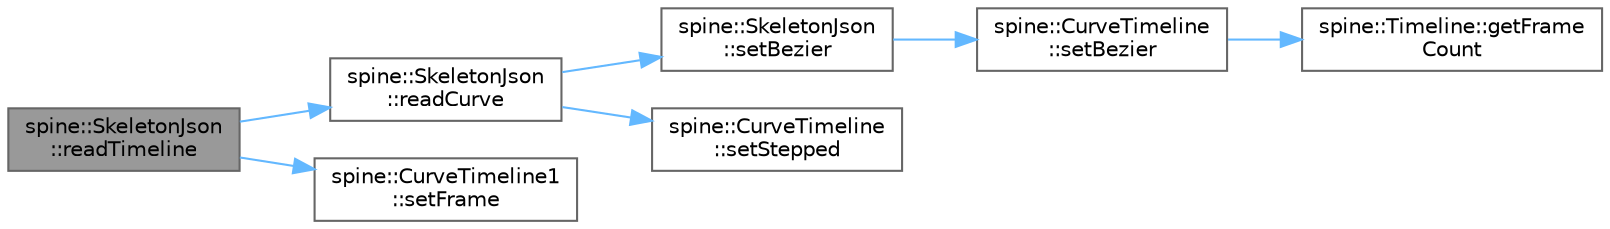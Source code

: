 digraph "spine::SkeletonJson::readTimeline"
{
 // LATEX_PDF_SIZE
  bgcolor="transparent";
  edge [fontname=Helvetica,fontsize=10,labelfontname=Helvetica,labelfontsize=10];
  node [fontname=Helvetica,fontsize=10,shape=box,height=0.2,width=0.4];
  rankdir="LR";
  Node1 [id="Node000001",label="spine::SkeletonJson\l::readTimeline",height=0.2,width=0.4,color="gray40", fillcolor="grey60", style="filled", fontcolor="black",tooltip=" "];
  Node1 -> Node2 [id="edge7_Node000001_Node000002",color="steelblue1",style="solid",tooltip=" "];
  Node2 [id="Node000002",label="spine::SkeletonJson\l::readCurve",height=0.2,width=0.4,color="grey40", fillcolor="white", style="filled",URL="$classspine_1_1_skeleton_json.html#a0d64194c04722e820caf53cc0636acec",tooltip=" "];
  Node2 -> Node3 [id="edge8_Node000002_Node000003",color="steelblue1",style="solid",tooltip=" "];
  Node3 [id="Node000003",label="spine::SkeletonJson\l::setBezier",height=0.2,width=0.4,color="grey40", fillcolor="white", style="filled",URL="$classspine_1_1_skeleton_json.html#a8f3db6cb5e7367518a7fafb9f7d46a76",tooltip=" "];
  Node3 -> Node4 [id="edge9_Node000003_Node000004",color="steelblue1",style="solid",tooltip=" "];
  Node4 [id="Node000004",label="spine::CurveTimeline\l::setBezier",height=0.2,width=0.4,color="grey40", fillcolor="white", style="filled",URL="$classspine_1_1_curve_timeline.html#a001dba6726195007cd20a02c8a5f6013",tooltip=" "];
  Node4 -> Node5 [id="edge10_Node000004_Node000005",color="steelblue1",style="solid",tooltip=" "];
  Node5 [id="Node000005",label="spine::Timeline::getFrame\lCount",height=0.2,width=0.4,color="grey40", fillcolor="white", style="filled",URL="$classspine_1_1_timeline.html#a3bfe29beaa7eb4ad121c6fec6666a24e",tooltip=" "];
  Node2 -> Node6 [id="edge11_Node000002_Node000006",color="steelblue1",style="solid",tooltip=" "];
  Node6 [id="Node000006",label="spine::CurveTimeline\l::setStepped",height=0.2,width=0.4,color="grey40", fillcolor="white", style="filled",URL="$classspine_1_1_curve_timeline.html#a66ab17393886c47e88b85828a4e146d3",tooltip=" "];
  Node1 -> Node7 [id="edge12_Node000001_Node000007",color="steelblue1",style="solid",tooltip=" "];
  Node7 [id="Node000007",label="spine::CurveTimeline1\l::setFrame",height=0.2,width=0.4,color="grey40", fillcolor="white", style="filled",URL="$classspine_1_1_curve_timeline1.html#a489b6c2cc07daf0a776e4a2e41946024",tooltip=" "];
}
